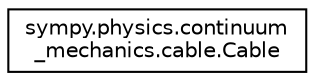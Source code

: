 digraph "Graphical Class Hierarchy"
{
 // LATEX_PDF_SIZE
  edge [fontname="Helvetica",fontsize="10",labelfontname="Helvetica",labelfontsize="10"];
  node [fontname="Helvetica",fontsize="10",shape=record];
  rankdir="LR";
  Node0 [label="sympy.physics.continuum\l_mechanics.cable.Cable",height=0.2,width=0.4,color="black", fillcolor="white", style="filled",URL="$classsympy_1_1physics_1_1continuum__mechanics_1_1cable_1_1Cable.html",tooltip=" "];
}
